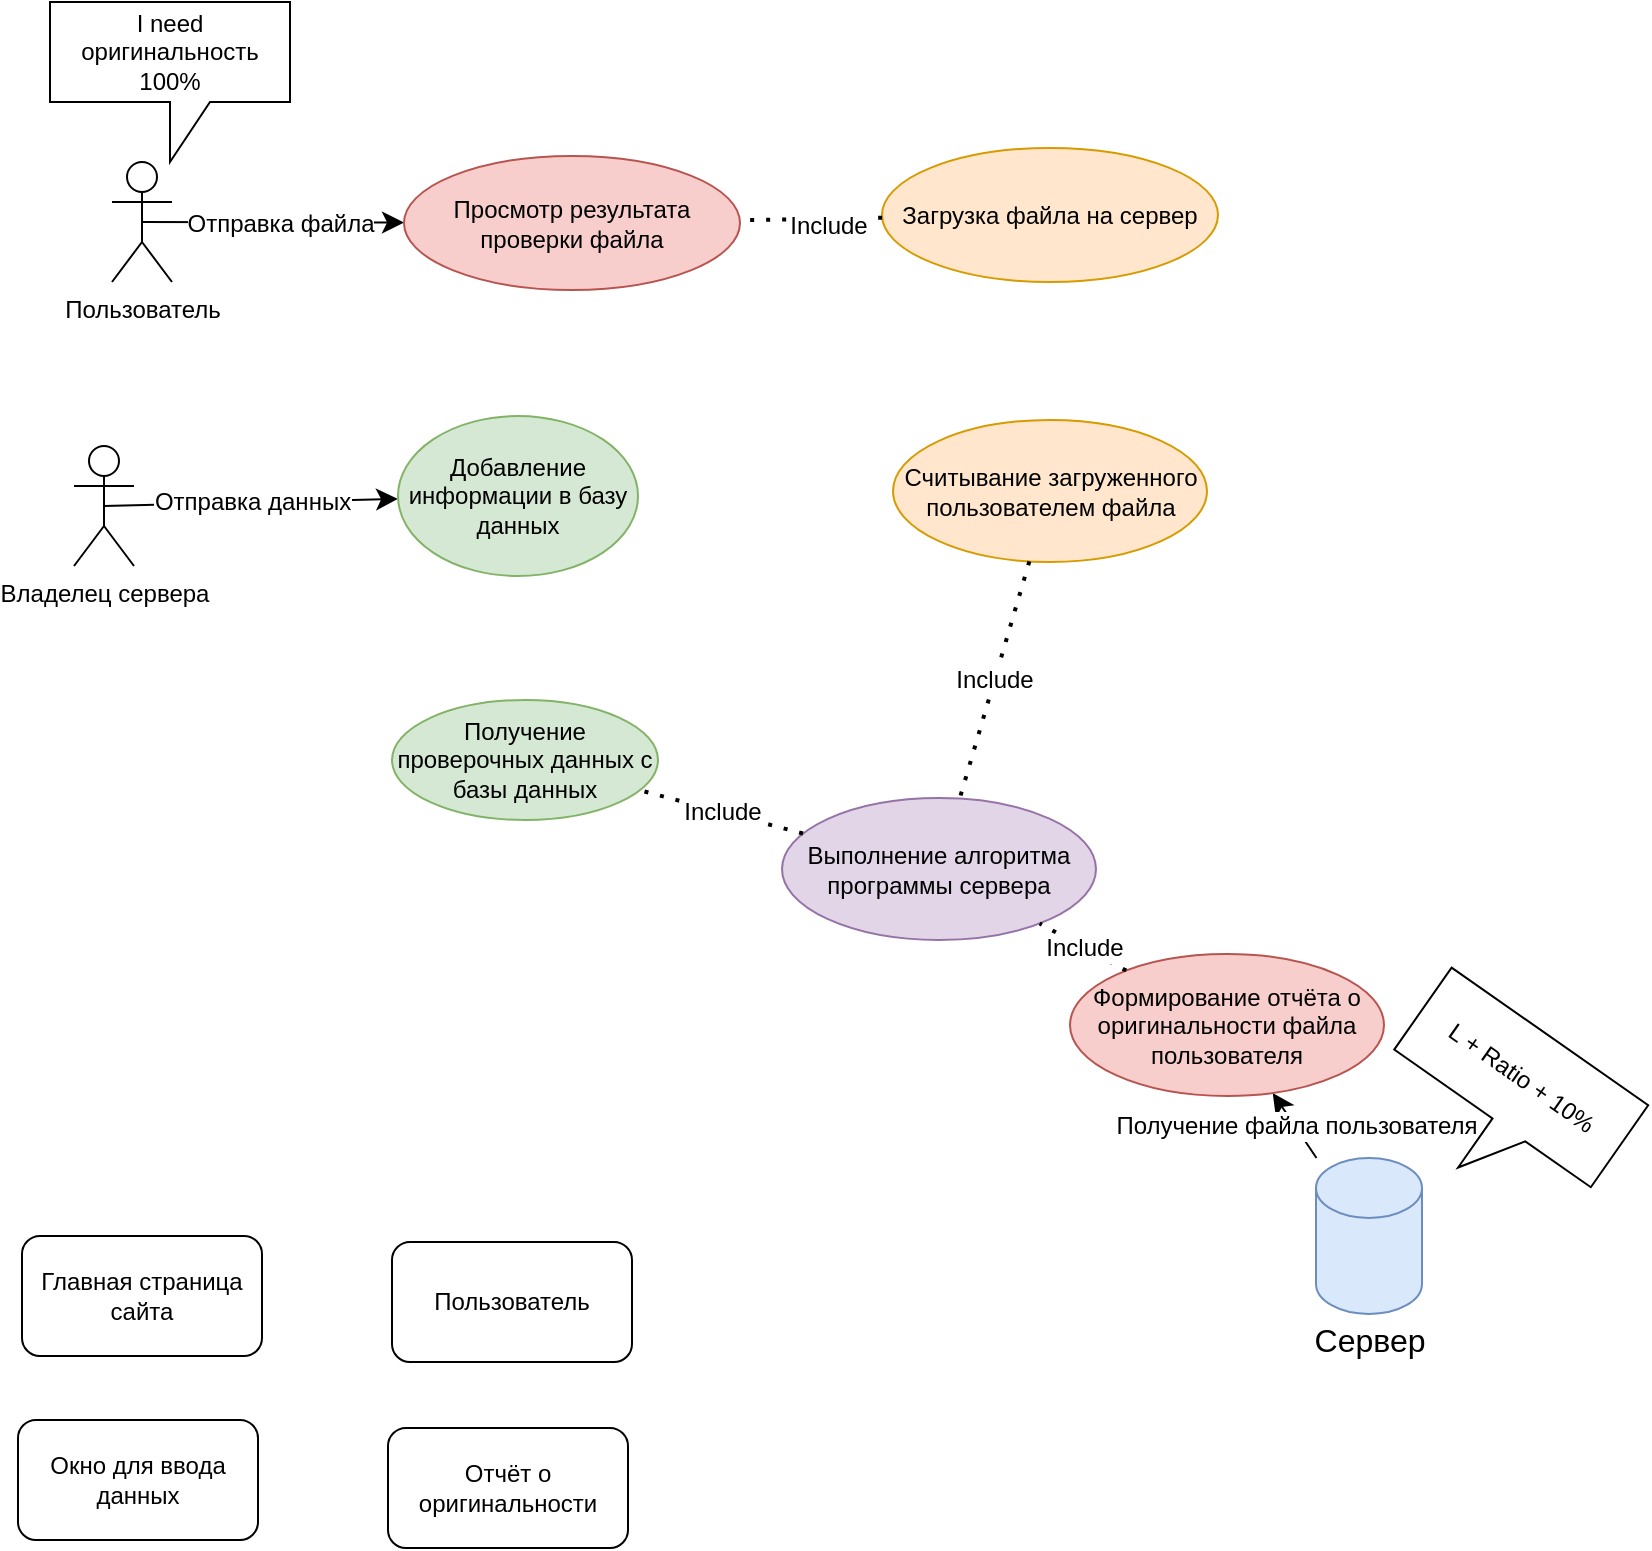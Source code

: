 <mxfile version="24.0.1" type="github">
  <diagram name="Страница — 1" id="qo7mLrB6tLQQB5oeiX6B">
    <mxGraphModel dx="1834" dy="1182" grid="0" gridSize="10" guides="1" tooltips="1" connect="1" arrows="1" fold="1" page="0" pageScale="1" pageWidth="827" pageHeight="1169" math="0" shadow="0">
      <root>
        <mxCell id="0" />
        <mxCell id="1" parent="0" />
        <mxCell id="s-Eo4vCzc_3h1zsL-8KX-22" style="edgeStyle=none;curved=1;rounded=0;orthogonalLoop=1;jettySize=auto;html=1;exitX=0.5;exitY=0.5;exitDx=0;exitDy=0;exitPerimeter=0;fontSize=12;startSize=8;endSize=8;" parent="1" source="s-Eo4vCzc_3h1zsL-8KX-1" target="s-Eo4vCzc_3h1zsL-8KX-24" edge="1">
          <mxGeometry relative="1" as="geometry">
            <mxPoint x="159" y="43" as="targetPoint" />
          </mxGeometry>
        </mxCell>
        <mxCell id="s-Eo4vCzc_3h1zsL-8KX-40" value="Отправка файла" style="edgeLabel;html=1;align=center;verticalAlign=middle;resizable=0;points=[];;fontSize=12;" parent="s-Eo4vCzc_3h1zsL-8KX-22" vertex="1" connectable="0">
          <mxGeometry x="0.057" y="-1" relative="1" as="geometry">
            <mxPoint as="offset" />
          </mxGeometry>
        </mxCell>
        <mxCell id="s-Eo4vCzc_3h1zsL-8KX-1" value="Пользователь" style="shape=umlActor;verticalLabelPosition=bottom;verticalAlign=top;html=1;outlineConnect=0;rotation=0;" parent="1" vertex="1">
          <mxGeometry x="-49" y="9" width="30" height="60" as="geometry" />
        </mxCell>
        <mxCell id="s-Eo4vCzc_3h1zsL-8KX-4" value="Загрузка файла на сервер" style="ellipse;whiteSpace=wrap;html=1;fillColor=#ffe6cc;strokeColor=#d79b00;" parent="1" vertex="1">
          <mxGeometry x="336" y="2" width="168" height="67" as="geometry" />
        </mxCell>
        <mxCell id="s-Eo4vCzc_3h1zsL-8KX-5" value="" style="shape=cylinder3;whiteSpace=wrap;html=1;boundedLbl=1;backgroundOutline=1;size=15;fillColor=#dae8fc;strokeColor=#6c8ebf;" parent="1" vertex="1">
          <mxGeometry x="553" y="507" width="53" height="78" as="geometry" />
        </mxCell>
        <mxCell id="s-Eo4vCzc_3h1zsL-8KX-6" value="Сервер" style="text;html=1;align=center;verticalAlign=middle;whiteSpace=wrap;rounded=0;;fontSize=16;" parent="1" vertex="1">
          <mxGeometry x="549.5" y="583" width="60" height="30" as="geometry" />
        </mxCell>
        <mxCell id="s-Eo4vCzc_3h1zsL-8KX-9" style="edgeStyle=none;curved=1;rounded=0;orthogonalLoop=1;jettySize=auto;html=1;exitX=0.5;exitY=0.5;exitDx=0;exitDy=0;exitPerimeter=0;fontSize=12;startSize=8;endSize=8;" parent="1" source="s-Eo4vCzc_3h1zsL-8KX-7" target="s-Eo4vCzc_3h1zsL-8KX-8" edge="1">
          <mxGeometry relative="1" as="geometry" />
        </mxCell>
        <mxCell id="s-Eo4vCzc_3h1zsL-8KX-10" value="Отправка данных" style="edgeLabel;html=1;align=center;verticalAlign=middle;resizable=0;points=[];;fontSize=12;" parent="s-Eo4vCzc_3h1zsL-8KX-9" vertex="1" connectable="0">
          <mxGeometry relative="1" as="geometry">
            <mxPoint as="offset" />
          </mxGeometry>
        </mxCell>
        <mxCell id="s-Eo4vCzc_3h1zsL-8KX-7" value="Владелец сервера" style="shape=umlActor;verticalLabelPosition=bottom;verticalAlign=top;html=1;outlineConnect=0;" parent="1" vertex="1">
          <mxGeometry x="-68" y="151" width="30" height="60" as="geometry" />
        </mxCell>
        <mxCell id="s-Eo4vCzc_3h1zsL-8KX-8" value="Добавление информации в базу данных" style="ellipse;whiteSpace=wrap;html=1;fillColor=#d5e8d4;strokeColor=#82b366;" parent="1" vertex="1">
          <mxGeometry x="94" y="136" width="120" height="80" as="geometry" />
        </mxCell>
        <mxCell id="s-Eo4vCzc_3h1zsL-8KX-23" value="" style="endArrow=none;dashed=1;html=1;dashPattern=1 3;strokeWidth=2;rounded=0;fontSize=12;startSize=8;endSize=8;" parent="1" source="s-Eo4vCzc_3h1zsL-8KX-4" target="s-Eo4vCzc_3h1zsL-8KX-24" edge="1">
          <mxGeometry width="50" height="50" relative="1" as="geometry">
            <mxPoint x="276" y="76" as="sourcePoint" />
            <mxPoint x="328" y="48" as="targetPoint" />
          </mxGeometry>
        </mxCell>
        <mxCell id="s-Eo4vCzc_3h1zsL-8KX-26" value="Include" style="edgeLabel;html=1;align=center;verticalAlign=middle;resizable=0;points=[];;fontSize=12;" parent="s-Eo4vCzc_3h1zsL-8KX-23" vertex="1" connectable="0">
          <mxGeometry x="-0.234" y="3" relative="1" as="geometry">
            <mxPoint as="offset" />
          </mxGeometry>
        </mxCell>
        <mxCell id="s-Eo4vCzc_3h1zsL-8KX-24" value="Просмотр результата проверки файла" style="ellipse;whiteSpace=wrap;html=1;fillColor=#f8cecc;strokeColor=#b85450;" parent="1" vertex="1">
          <mxGeometry x="97" y="6" width="168" height="67" as="geometry" />
        </mxCell>
        <mxCell id="s-Eo4vCzc_3h1zsL-8KX-27" value="Считывание загруженного пользователем файла" style="ellipse;whiteSpace=wrap;html=1;fillColor=#ffe6cc;strokeColor=#d79b00;" parent="1" vertex="1">
          <mxGeometry x="341.5" y="138" width="157" height="71" as="geometry" />
        </mxCell>
        <mxCell id="s-Eo4vCzc_3h1zsL-8KX-28" value="" style="endArrow=classic;html=1;rounded=0;fontSize=12;startSize=8;endSize=8;" parent="1" source="s-Eo4vCzc_3h1zsL-8KX-5" target="s-Eo4vCzc_3h1zsL-8KX-32" edge="1">
          <mxGeometry width="50" height="50" relative="1" as="geometry">
            <mxPoint x="249" y="336" as="sourcePoint" />
            <mxPoint x="299" y="286" as="targetPoint" />
          </mxGeometry>
        </mxCell>
        <mxCell id="s-Eo4vCzc_3h1zsL-8KX-41" value="Получение файла пользователя" style="edgeLabel;html=1;align=center;verticalAlign=middle;resizable=0;points=[];;fontSize=12;" parent="s-Eo4vCzc_3h1zsL-8KX-28" vertex="1" connectable="0">
          <mxGeometry relative="1" as="geometry">
            <mxPoint as="offset" />
          </mxGeometry>
        </mxCell>
        <mxCell id="s-Eo4vCzc_3h1zsL-8KX-29" value="I need оригинальность 100%" style="shape=callout;whiteSpace=wrap;html=1;perimeter=calloutPerimeter;" parent="1" vertex="1">
          <mxGeometry x="-80" y="-71" width="120" height="80" as="geometry" />
        </mxCell>
        <mxCell id="s-Eo4vCzc_3h1zsL-8KX-30" value="L + Ratio + 10%" style="shape=callout;whiteSpace=wrap;html=1;perimeter=calloutPerimeter;rotation=35;" parent="1" vertex="1">
          <mxGeometry x="587" y="439" width="120" height="80" as="geometry" />
        </mxCell>
        <mxCell id="s-Eo4vCzc_3h1zsL-8KX-31" value="Выполнение алгоритма программы сервера" style="ellipse;whiteSpace=wrap;html=1;fillColor=#e1d5e7;strokeColor=#9673a6;" parent="1" vertex="1">
          <mxGeometry x="286" y="327" width="157" height="71" as="geometry" />
        </mxCell>
        <mxCell id="s-Eo4vCzc_3h1zsL-8KX-32" value="Формирование отчёта о оригинальности файла пользователя" style="ellipse;whiteSpace=wrap;html=1;fillColor=#f8cecc;strokeColor=#b85450;" parent="1" vertex="1">
          <mxGeometry x="430" y="405" width="157" height="71" as="geometry" />
        </mxCell>
        <mxCell id="s-Eo4vCzc_3h1zsL-8KX-33" value="" style="endArrow=none;dashed=1;html=1;dashPattern=1 3;strokeWidth=2;rounded=0;fontSize=12;startSize=8;endSize=8;" parent="1" source="s-Eo4vCzc_3h1zsL-8KX-32" target="s-Eo4vCzc_3h1zsL-8KX-31" edge="1">
          <mxGeometry width="50" height="50" relative="1" as="geometry">
            <mxPoint x="267" y="352" as="sourcePoint" />
            <mxPoint x="196" y="353" as="targetPoint" />
          </mxGeometry>
        </mxCell>
        <mxCell id="s-Eo4vCzc_3h1zsL-8KX-34" value="Include" style="edgeLabel;html=1;align=center;verticalAlign=middle;resizable=0;points=[];;fontSize=12;" parent="s-Eo4vCzc_3h1zsL-8KX-33" vertex="1" connectable="0">
          <mxGeometry relative="1" as="geometry">
            <mxPoint as="offset" />
          </mxGeometry>
        </mxCell>
        <mxCell id="s-Eo4vCzc_3h1zsL-8KX-35" value="" style="endArrow=none;dashed=1;html=1;dashPattern=1 3;strokeWidth=2;rounded=0;fontSize=12;startSize=8;endSize=8;" parent="1" source="s-Eo4vCzc_3h1zsL-8KX-27" target="s-Eo4vCzc_3h1zsL-8KX-31" edge="1">
          <mxGeometry width="50" height="50" relative="1" as="geometry">
            <mxPoint x="263" y="457" as="sourcePoint" />
            <mxPoint x="188" y="459" as="targetPoint" />
          </mxGeometry>
        </mxCell>
        <mxCell id="s-Eo4vCzc_3h1zsL-8KX-36" value="Include" style="edgeLabel;html=1;align=center;verticalAlign=middle;resizable=0;points=[];;fontSize=12;" parent="s-Eo4vCzc_3h1zsL-8KX-35" vertex="1" connectable="0">
          <mxGeometry relative="1" as="geometry">
            <mxPoint as="offset" />
          </mxGeometry>
        </mxCell>
        <mxCell id="s-Eo4vCzc_3h1zsL-8KX-37" value="Получение проверочных данных с базы данных" style="ellipse;whiteSpace=wrap;html=1;fillColor=#d5e8d4;strokeColor=#82b366;" parent="1" vertex="1">
          <mxGeometry x="91" y="278" width="133" height="60" as="geometry" />
        </mxCell>
        <mxCell id="s-Eo4vCzc_3h1zsL-8KX-38" value="" style="endArrow=none;dashed=1;html=1;dashPattern=1 3;strokeWidth=2;rounded=0;fontSize=12;startSize=8;endSize=8;" parent="1" source="s-Eo4vCzc_3h1zsL-8KX-31" target="s-Eo4vCzc_3h1zsL-8KX-37" edge="1">
          <mxGeometry width="50" height="50" relative="1" as="geometry">
            <mxPoint x="367" y="578" as="sourcePoint" />
            <mxPoint x="366" y="545" as="targetPoint" />
          </mxGeometry>
        </mxCell>
        <mxCell id="s-Eo4vCzc_3h1zsL-8KX-39" value="Include" style="edgeLabel;html=1;align=center;verticalAlign=middle;resizable=0;points=[];;fontSize=12;" parent="s-Eo4vCzc_3h1zsL-8KX-38" vertex="1" connectable="0">
          <mxGeometry relative="1" as="geometry">
            <mxPoint as="offset" />
          </mxGeometry>
        </mxCell>
        <mxCell id="QdrqY9TWEt0A4qvZ5lYN-1" value="Главная страница сайта" style="rounded=1;whiteSpace=wrap;html=1;" vertex="1" parent="1">
          <mxGeometry x="-94" y="546" width="120" height="60" as="geometry" />
        </mxCell>
        <mxCell id="QdrqY9TWEt0A4qvZ5lYN-2" value="Пользователь" style="rounded=1;whiteSpace=wrap;html=1;" vertex="1" parent="1">
          <mxGeometry x="91" y="549" width="120" height="60" as="geometry" />
        </mxCell>
        <mxCell id="QdrqY9TWEt0A4qvZ5lYN-3" value="Окно для ввода данных" style="rounded=1;whiteSpace=wrap;html=1;" vertex="1" parent="1">
          <mxGeometry x="-96" y="638" width="120" height="60" as="geometry" />
        </mxCell>
        <mxCell id="QdrqY9TWEt0A4qvZ5lYN-4" value="Отчёт о оригинальности" style="rounded=1;whiteSpace=wrap;html=1;" vertex="1" parent="1">
          <mxGeometry x="89" y="642" width="120" height="60" as="geometry" />
        </mxCell>
      </root>
    </mxGraphModel>
  </diagram>
</mxfile>
